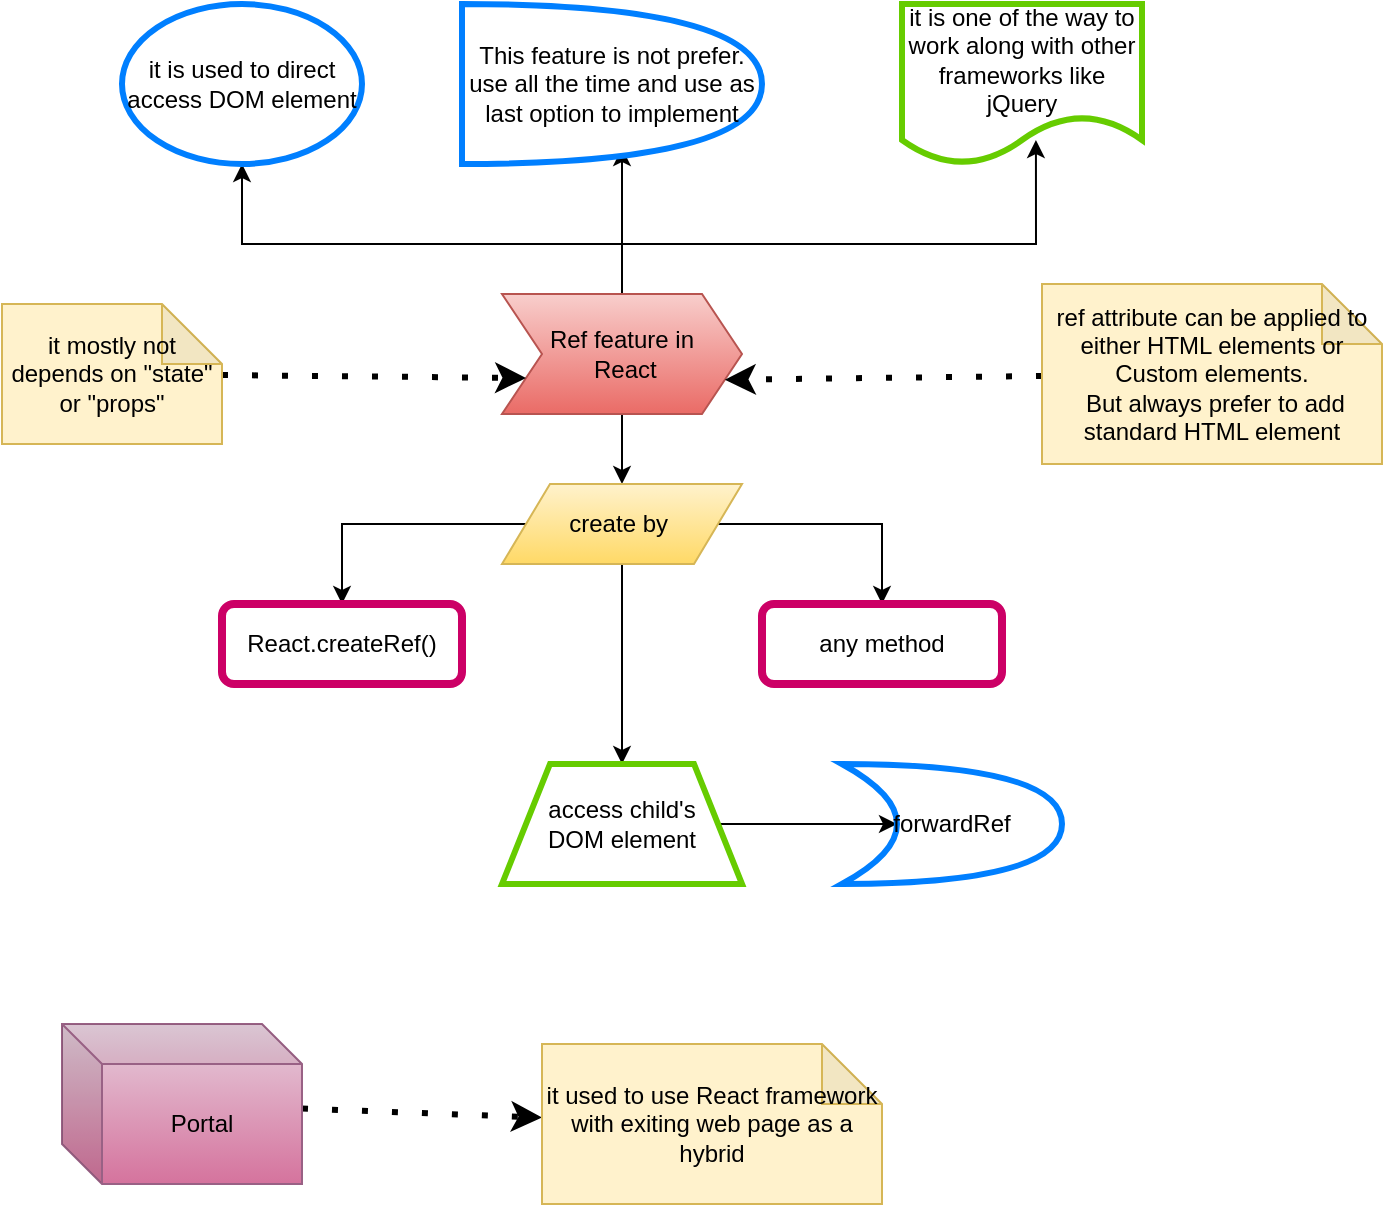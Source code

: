 <mxfile version="11.3.0" type="device" pages="1"><diagram id="GX_RIf-0SFmsxq-vDB1E" name="Page-1"><mxGraphModel dx="838" dy="480" grid="1" gridSize="10" guides="1" tooltips="1" connect="1" arrows="1" fold="1" page="1" pageScale="1" pageWidth="850" pageHeight="1100" math="0" shadow="0"><root><mxCell id="0"/><mxCell id="1" parent="0"/><mxCell id="bvGZDNXlvOdGCSZBkp3u-6" style="edgeStyle=orthogonalEdgeStyle;rounded=0;orthogonalLoop=1;jettySize=auto;html=1;" parent="1" source="bvGZDNXlvOdGCSZBkp3u-1" target="bvGZDNXlvOdGCSZBkp3u-3" edge="1"><mxGeometry relative="1" as="geometry"/></mxCell><mxCell id="bvGZDNXlvOdGCSZBkp3u-9" style="edgeStyle=orthogonalEdgeStyle;rounded=0;orthogonalLoop=1;jettySize=auto;html=1;" parent="1" source="bvGZDNXlvOdGCSZBkp3u-1" target="bvGZDNXlvOdGCSZBkp3u-2" edge="1"><mxGeometry relative="1" as="geometry"><Array as="points"><mxPoint x="390" y="160"/><mxPoint x="200" y="160"/></Array></mxGeometry></mxCell><mxCell id="bvGZDNXlvOdGCSZBkp3u-11" style="edgeStyle=orthogonalEdgeStyle;rounded=0;orthogonalLoop=1;jettySize=auto;html=1;entryX=0.558;entryY=0.85;entryDx=0;entryDy=0;entryPerimeter=0;" parent="1" source="bvGZDNXlvOdGCSZBkp3u-1" target="bvGZDNXlvOdGCSZBkp3u-10" edge="1"><mxGeometry relative="1" as="geometry"><Array as="points"><mxPoint x="390" y="160"/><mxPoint x="597" y="160"/></Array></mxGeometry></mxCell><mxCell id="bvGZDNXlvOdGCSZBkp3u-17" style="edgeStyle=none;rounded=0;orthogonalLoop=1;jettySize=auto;html=1;" parent="1" source="bvGZDNXlvOdGCSZBkp3u-1" edge="1"><mxGeometry relative="1" as="geometry"><mxPoint x="390" y="112" as="targetPoint"/></mxGeometry></mxCell><mxCell id="bvGZDNXlvOdGCSZBkp3u-1" value="Ref feature in&lt;br&gt;&amp;nbsp;React" style="shape=step;perimeter=stepPerimeter;whiteSpace=wrap;html=1;fixedSize=1;gradientColor=#ea6b66;fillColor=#f8cecc;strokeColor=#b85450;" parent="1" vertex="1"><mxGeometry x="330" y="185" width="120" height="60" as="geometry"/></mxCell><mxCell id="bvGZDNXlvOdGCSZBkp3u-2" value="it is used to direct access DOM element" style="ellipse;whiteSpace=wrap;html=1;strokeColor=#007FFF;strokeWidth=3;" parent="1" vertex="1"><mxGeometry x="140" y="40" width="120" height="80" as="geometry"/></mxCell><mxCell id="bvGZDNXlvOdGCSZBkp3u-7" style="edgeStyle=orthogonalEdgeStyle;rounded=0;orthogonalLoop=1;jettySize=auto;html=1;entryX=0.5;entryY=0;entryDx=0;entryDy=0;" parent="1" source="bvGZDNXlvOdGCSZBkp3u-3" target="bvGZDNXlvOdGCSZBkp3u-4" edge="1"><mxGeometry relative="1" as="geometry"/></mxCell><mxCell id="bvGZDNXlvOdGCSZBkp3u-8" style="edgeStyle=orthogonalEdgeStyle;rounded=0;orthogonalLoop=1;jettySize=auto;html=1;entryX=0.5;entryY=0;entryDx=0;entryDy=0;" parent="1" source="bvGZDNXlvOdGCSZBkp3u-3" target="bvGZDNXlvOdGCSZBkp3u-5" edge="1"><mxGeometry relative="1" as="geometry"/></mxCell><mxCell id="bvGZDNXlvOdGCSZBkp3u-19" style="edgeStyle=none;rounded=0;orthogonalLoop=1;jettySize=auto;html=1;entryX=0.5;entryY=0;entryDx=0;entryDy=0;" parent="1" source="bvGZDNXlvOdGCSZBkp3u-3" target="bvGZDNXlvOdGCSZBkp3u-18" edge="1"><mxGeometry relative="1" as="geometry"/></mxCell><mxCell id="bvGZDNXlvOdGCSZBkp3u-3" value="create by&amp;nbsp;" style="shape=parallelogram;perimeter=parallelogramPerimeter;whiteSpace=wrap;html=1;gradientColor=#ffd966;fillColor=#fff2cc;strokeColor=#d6b656;" parent="1" vertex="1"><mxGeometry x="330" y="280" width="120" height="40" as="geometry"/></mxCell><mxCell id="bvGZDNXlvOdGCSZBkp3u-4" value="React.createRef()" style="rounded=1;whiteSpace=wrap;html=1;strokeWidth=4;strokeColor=#CC0066;" parent="1" vertex="1"><mxGeometry x="190" y="340" width="120" height="40" as="geometry"/></mxCell><mxCell id="bvGZDNXlvOdGCSZBkp3u-5" value="any method" style="rounded=1;whiteSpace=wrap;html=1;strokeWidth=4;strokeColor=#CC0066;" parent="1" vertex="1"><mxGeometry x="460" y="340" width="120" height="40" as="geometry"/></mxCell><mxCell id="bvGZDNXlvOdGCSZBkp3u-10" value="it is one of the way to work along with other frameworks like jQuery" style="shape=document;whiteSpace=wrap;html=1;boundedLbl=1;strokeColor=#66CC00;strokeWidth=3;" parent="1" vertex="1"><mxGeometry x="530" y="40" width="120" height="80" as="geometry"/></mxCell><mxCell id="bvGZDNXlvOdGCSZBkp3u-13" style="rounded=0;orthogonalLoop=1;jettySize=auto;html=1;entryX=1;entryY=0.75;entryDx=0;entryDy=0;dashed=1;dashPattern=1 4;strokeWidth=3;" parent="1" source="bvGZDNXlvOdGCSZBkp3u-12" target="bvGZDNXlvOdGCSZBkp3u-1" edge="1"><mxGeometry relative="1" as="geometry"/></mxCell><mxCell id="bvGZDNXlvOdGCSZBkp3u-12" value="ref attribute can be applied to either HTML elements or Custom elements.&lt;br&gt;&amp;nbsp;But always prefer to add standard HTML element" style="shape=note;whiteSpace=wrap;html=1;backgroundOutline=1;darkOpacity=0.05;fillColor=#fff2cc;strokeColor=#d6b656;" parent="1" vertex="1"><mxGeometry x="600" y="180" width="170" height="90" as="geometry"/></mxCell><mxCell id="bvGZDNXlvOdGCSZBkp3u-15" style="edgeStyle=none;rounded=0;orthogonalLoop=1;jettySize=auto;html=1;entryX=0;entryY=0.75;entryDx=0;entryDy=0;dashed=1;dashPattern=1 4;strokeWidth=3;" parent="1" source="bvGZDNXlvOdGCSZBkp3u-14" target="bvGZDNXlvOdGCSZBkp3u-1" edge="1"><mxGeometry relative="1" as="geometry"/></mxCell><mxCell id="bvGZDNXlvOdGCSZBkp3u-14" value="it mostly not depends on &quot;state&quot; or &quot;props&quot;" style="shape=note;whiteSpace=wrap;html=1;backgroundOutline=1;darkOpacity=0.05;fillColor=#fff2cc;strokeColor=#d6b656;" parent="1" vertex="1"><mxGeometry x="80" y="190" width="110" height="70" as="geometry"/></mxCell><mxCell id="bvGZDNXlvOdGCSZBkp3u-16" value="This feature is not prefer. use all the time and use as last option to implement" style="shape=or;whiteSpace=wrap;html=1;strokeColor=#007FFF;strokeWidth=3;" parent="1" vertex="1"><mxGeometry x="310" y="40" width="150" height="80" as="geometry"/></mxCell><mxCell id="bvGZDNXlvOdGCSZBkp3u-21" style="edgeStyle=none;rounded=0;orthogonalLoop=1;jettySize=auto;html=1;entryX=0.25;entryY=0.5;entryDx=0;entryDy=0;entryPerimeter=0;" parent="1" source="bvGZDNXlvOdGCSZBkp3u-18" target="bvGZDNXlvOdGCSZBkp3u-20" edge="1"><mxGeometry relative="1" as="geometry"/></mxCell><mxCell id="bvGZDNXlvOdGCSZBkp3u-18" value="access child's &lt;br&gt;DOM element" style="shape=trapezoid;perimeter=trapezoidPerimeter;whiteSpace=wrap;html=1;strokeColor=#66CC00;strokeWidth=3;" parent="1" vertex="1"><mxGeometry x="330" y="420" width="120" height="60" as="geometry"/></mxCell><mxCell id="bvGZDNXlvOdGCSZBkp3u-20" value="forwardRef" style="shape=xor;whiteSpace=wrap;html=1;strokeColor=#007FFF;strokeWidth=3;" parent="1" vertex="1"><mxGeometry x="500" y="420" width="110" height="60" as="geometry"/></mxCell><mxCell id="Omv9sSZ5sRgE_nneEDJ0-2" style="edgeStyle=none;rounded=0;orthogonalLoop=1;jettySize=auto;html=1;dashed=1;dashPattern=1 4;strokeWidth=3;" edge="1" parent="1" source="bvGZDNXlvOdGCSZBkp3u-22" target="Omv9sSZ5sRgE_nneEDJ0-1"><mxGeometry relative="1" as="geometry"/></mxCell><mxCell id="bvGZDNXlvOdGCSZBkp3u-22" value="Portal" style="shape=cube;whiteSpace=wrap;html=1;boundedLbl=1;backgroundOutline=1;darkOpacity=0.05;darkOpacity2=0.1;gradientColor=#d5739d;fillColor=#e6d0de;strokeColor=#996185;" parent="1" vertex="1"><mxGeometry x="110" y="550" width="120" height="80" as="geometry"/></mxCell><mxCell id="Omv9sSZ5sRgE_nneEDJ0-1" value="it used to use React framework with exiting web page as a hybrid" style="shape=note;whiteSpace=wrap;html=1;backgroundOutline=1;darkOpacity=0.05;fillColor=#fff2cc;strokeColor=#d6b656;" vertex="1" parent="1"><mxGeometry x="350" y="560" width="170" height="80" as="geometry"/></mxCell></root></mxGraphModel></diagram></mxfile>